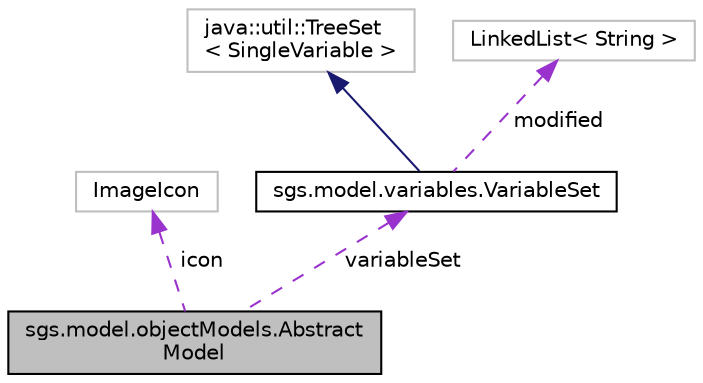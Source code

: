 digraph "sgs.model.objectModels.AbstractModel"
{
  edge [fontname="Helvetica",fontsize="10",labelfontname="Helvetica",labelfontsize="10"];
  node [fontname="Helvetica",fontsize="10",shape=record];
  Node1 [label="sgs.model.objectModels.Abstract\lModel",height=0.2,width=0.4,color="black", fillcolor="grey75", style="filled" fontcolor="black"];
  Node2 -> Node1 [dir="back",color="darkorchid3",fontsize="10",style="dashed",label=" icon" ,fontname="Helvetica"];
  Node2 [label="ImageIcon",height=0.2,width=0.4,color="grey75", fillcolor="white", style="filled"];
  Node3 -> Node1 [dir="back",color="darkorchid3",fontsize="10",style="dashed",label=" variableSet" ,fontname="Helvetica"];
  Node3 [label="sgs.model.variables.VariableSet",height=0.2,width=0.4,color="black", fillcolor="white", style="filled",URL="$classsgs_1_1model_1_1variables_1_1_variable_set.html"];
  Node4 -> Node3 [dir="back",color="midnightblue",fontsize="10",style="solid",fontname="Helvetica"];
  Node4 [label="java::util::TreeSet\l\< SingleVariable \>",height=0.2,width=0.4,color="grey75", fillcolor="white", style="filled"];
  Node5 -> Node3 [dir="back",color="darkorchid3",fontsize="10",style="dashed",label=" modified" ,fontname="Helvetica"];
  Node5 [label="LinkedList\< String \>",height=0.2,width=0.4,color="grey75", fillcolor="white", style="filled"];
}

